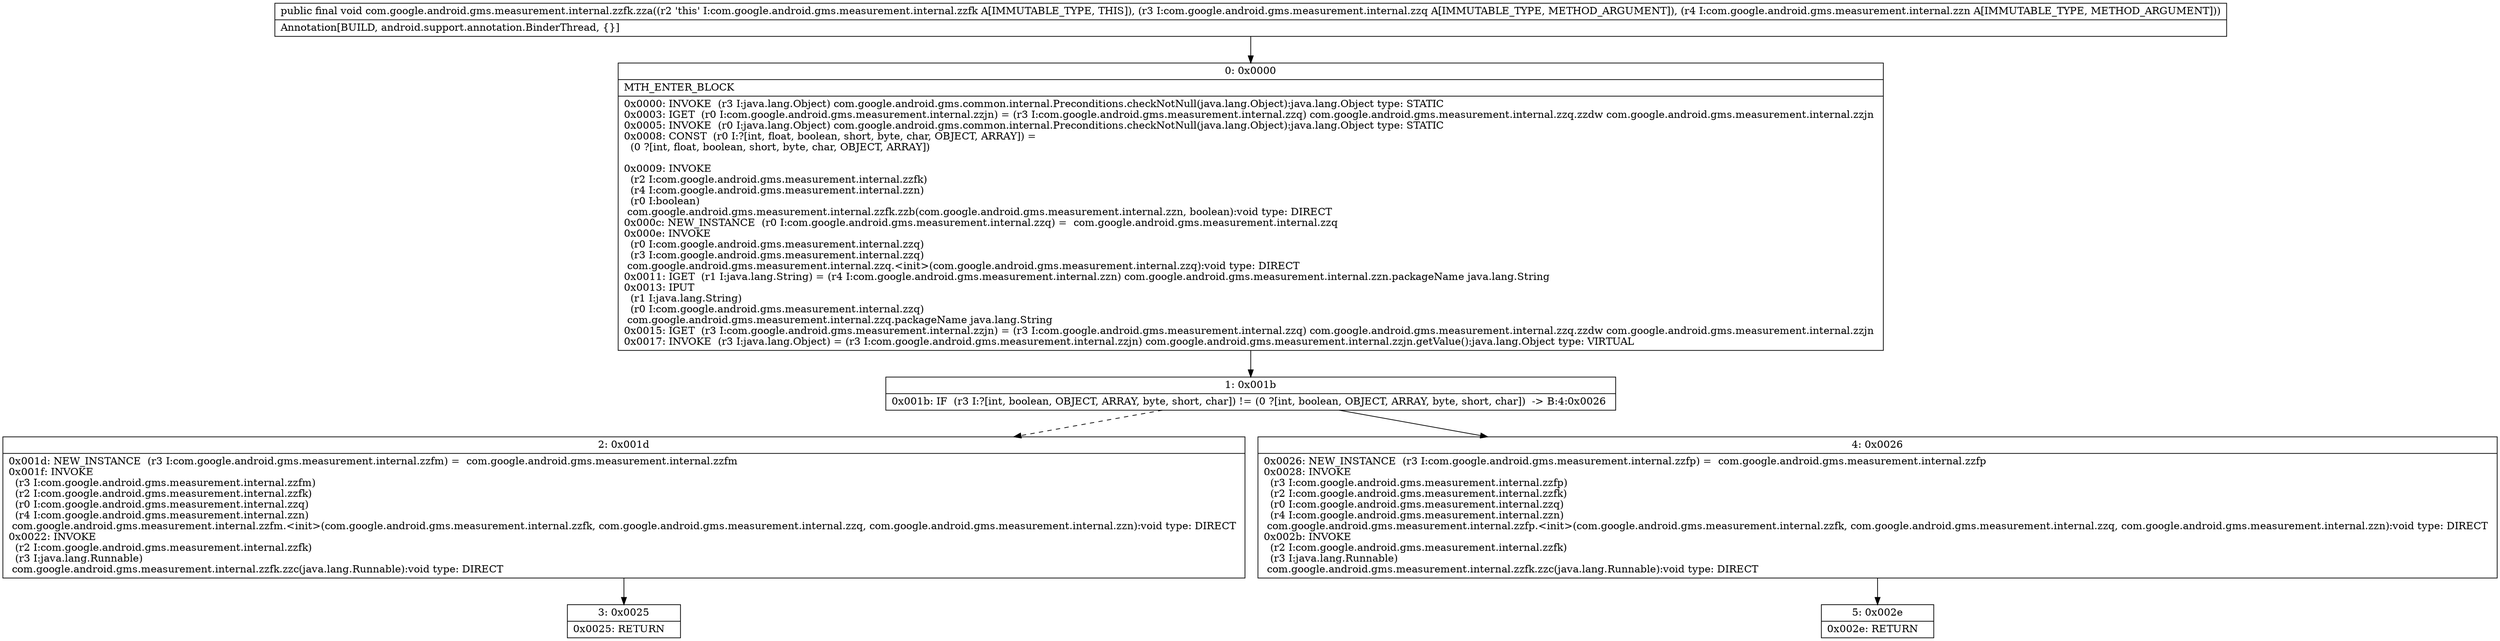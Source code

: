 digraph "CFG forcom.google.android.gms.measurement.internal.zzfk.zza(Lcom\/google\/android\/gms\/measurement\/internal\/zzq;Lcom\/google\/android\/gms\/measurement\/internal\/zzn;)V" {
Node_0 [shape=record,label="{0\:\ 0x0000|MTH_ENTER_BLOCK\l|0x0000: INVOKE  (r3 I:java.lang.Object) com.google.android.gms.common.internal.Preconditions.checkNotNull(java.lang.Object):java.lang.Object type: STATIC \l0x0003: IGET  (r0 I:com.google.android.gms.measurement.internal.zzjn) = (r3 I:com.google.android.gms.measurement.internal.zzq) com.google.android.gms.measurement.internal.zzq.zzdw com.google.android.gms.measurement.internal.zzjn \l0x0005: INVOKE  (r0 I:java.lang.Object) com.google.android.gms.common.internal.Preconditions.checkNotNull(java.lang.Object):java.lang.Object type: STATIC \l0x0008: CONST  (r0 I:?[int, float, boolean, short, byte, char, OBJECT, ARRAY]) = \l  (0 ?[int, float, boolean, short, byte, char, OBJECT, ARRAY])\l \l0x0009: INVOKE  \l  (r2 I:com.google.android.gms.measurement.internal.zzfk)\l  (r4 I:com.google.android.gms.measurement.internal.zzn)\l  (r0 I:boolean)\l com.google.android.gms.measurement.internal.zzfk.zzb(com.google.android.gms.measurement.internal.zzn, boolean):void type: DIRECT \l0x000c: NEW_INSTANCE  (r0 I:com.google.android.gms.measurement.internal.zzq) =  com.google.android.gms.measurement.internal.zzq \l0x000e: INVOKE  \l  (r0 I:com.google.android.gms.measurement.internal.zzq)\l  (r3 I:com.google.android.gms.measurement.internal.zzq)\l com.google.android.gms.measurement.internal.zzq.\<init\>(com.google.android.gms.measurement.internal.zzq):void type: DIRECT \l0x0011: IGET  (r1 I:java.lang.String) = (r4 I:com.google.android.gms.measurement.internal.zzn) com.google.android.gms.measurement.internal.zzn.packageName java.lang.String \l0x0013: IPUT  \l  (r1 I:java.lang.String)\l  (r0 I:com.google.android.gms.measurement.internal.zzq)\l com.google.android.gms.measurement.internal.zzq.packageName java.lang.String \l0x0015: IGET  (r3 I:com.google.android.gms.measurement.internal.zzjn) = (r3 I:com.google.android.gms.measurement.internal.zzq) com.google.android.gms.measurement.internal.zzq.zzdw com.google.android.gms.measurement.internal.zzjn \l0x0017: INVOKE  (r3 I:java.lang.Object) = (r3 I:com.google.android.gms.measurement.internal.zzjn) com.google.android.gms.measurement.internal.zzjn.getValue():java.lang.Object type: VIRTUAL \l}"];
Node_1 [shape=record,label="{1\:\ 0x001b|0x001b: IF  (r3 I:?[int, boolean, OBJECT, ARRAY, byte, short, char]) != (0 ?[int, boolean, OBJECT, ARRAY, byte, short, char])  \-\> B:4:0x0026 \l}"];
Node_2 [shape=record,label="{2\:\ 0x001d|0x001d: NEW_INSTANCE  (r3 I:com.google.android.gms.measurement.internal.zzfm) =  com.google.android.gms.measurement.internal.zzfm \l0x001f: INVOKE  \l  (r3 I:com.google.android.gms.measurement.internal.zzfm)\l  (r2 I:com.google.android.gms.measurement.internal.zzfk)\l  (r0 I:com.google.android.gms.measurement.internal.zzq)\l  (r4 I:com.google.android.gms.measurement.internal.zzn)\l com.google.android.gms.measurement.internal.zzfm.\<init\>(com.google.android.gms.measurement.internal.zzfk, com.google.android.gms.measurement.internal.zzq, com.google.android.gms.measurement.internal.zzn):void type: DIRECT \l0x0022: INVOKE  \l  (r2 I:com.google.android.gms.measurement.internal.zzfk)\l  (r3 I:java.lang.Runnable)\l com.google.android.gms.measurement.internal.zzfk.zzc(java.lang.Runnable):void type: DIRECT \l}"];
Node_3 [shape=record,label="{3\:\ 0x0025|0x0025: RETURN   \l}"];
Node_4 [shape=record,label="{4\:\ 0x0026|0x0026: NEW_INSTANCE  (r3 I:com.google.android.gms.measurement.internal.zzfp) =  com.google.android.gms.measurement.internal.zzfp \l0x0028: INVOKE  \l  (r3 I:com.google.android.gms.measurement.internal.zzfp)\l  (r2 I:com.google.android.gms.measurement.internal.zzfk)\l  (r0 I:com.google.android.gms.measurement.internal.zzq)\l  (r4 I:com.google.android.gms.measurement.internal.zzn)\l com.google.android.gms.measurement.internal.zzfp.\<init\>(com.google.android.gms.measurement.internal.zzfk, com.google.android.gms.measurement.internal.zzq, com.google.android.gms.measurement.internal.zzn):void type: DIRECT \l0x002b: INVOKE  \l  (r2 I:com.google.android.gms.measurement.internal.zzfk)\l  (r3 I:java.lang.Runnable)\l com.google.android.gms.measurement.internal.zzfk.zzc(java.lang.Runnable):void type: DIRECT \l}"];
Node_5 [shape=record,label="{5\:\ 0x002e|0x002e: RETURN   \l}"];
MethodNode[shape=record,label="{public final void com.google.android.gms.measurement.internal.zzfk.zza((r2 'this' I:com.google.android.gms.measurement.internal.zzfk A[IMMUTABLE_TYPE, THIS]), (r3 I:com.google.android.gms.measurement.internal.zzq A[IMMUTABLE_TYPE, METHOD_ARGUMENT]), (r4 I:com.google.android.gms.measurement.internal.zzn A[IMMUTABLE_TYPE, METHOD_ARGUMENT]))  | Annotation[BUILD, android.support.annotation.BinderThread, \{\}]\l}"];
MethodNode -> Node_0;
Node_0 -> Node_1;
Node_1 -> Node_2[style=dashed];
Node_1 -> Node_4;
Node_2 -> Node_3;
Node_4 -> Node_5;
}

